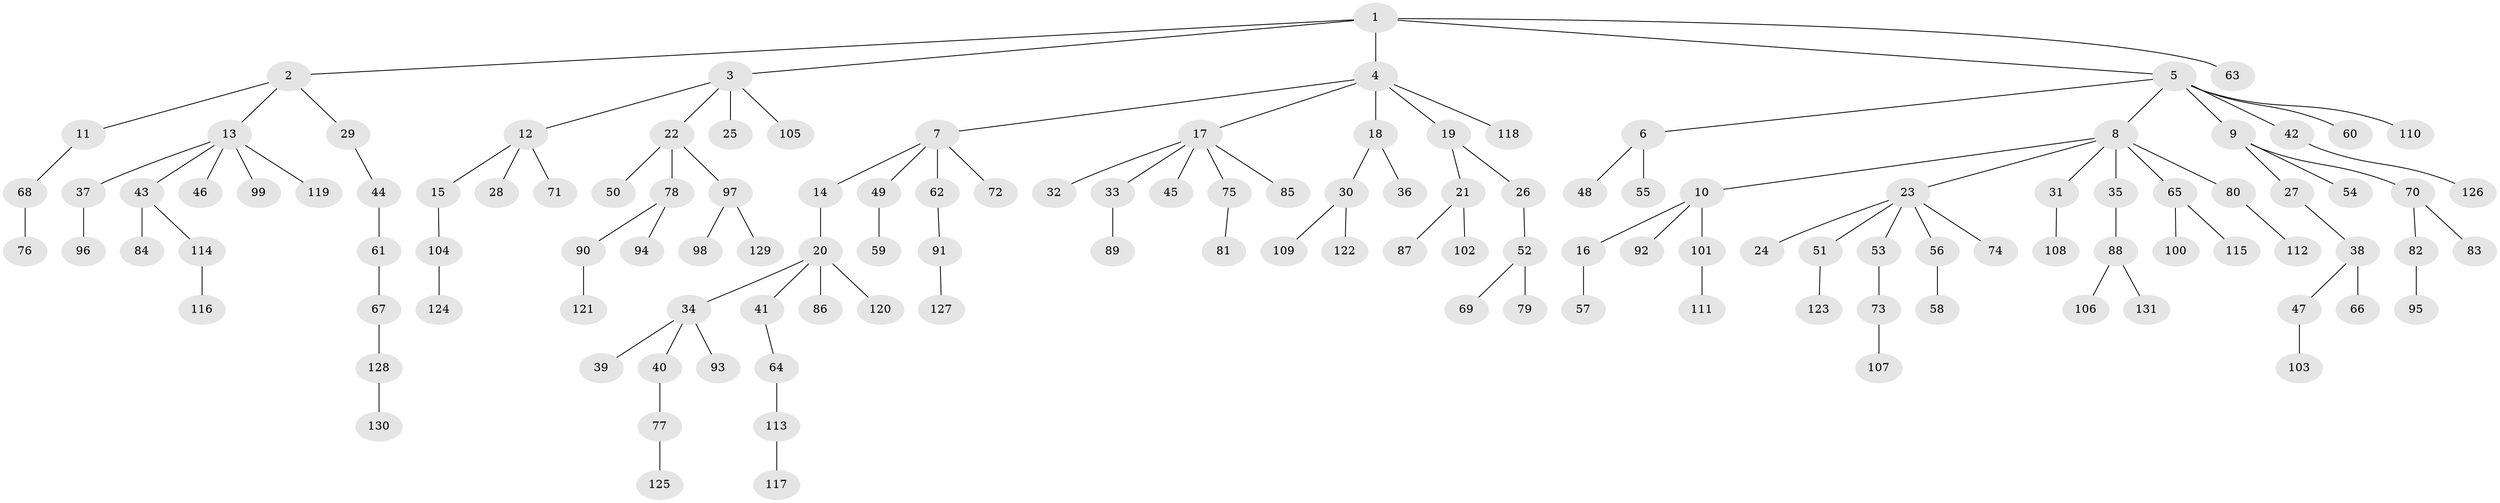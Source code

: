 // Generated by graph-tools (version 1.1) at 2025/02/03/09/25 03:02:20]
// undirected, 131 vertices, 130 edges
graph export_dot {
graph [start="1"]
  node [color=gray90,style=filled];
  1;
  2;
  3;
  4;
  5;
  6;
  7;
  8;
  9;
  10;
  11;
  12;
  13;
  14;
  15;
  16;
  17;
  18;
  19;
  20;
  21;
  22;
  23;
  24;
  25;
  26;
  27;
  28;
  29;
  30;
  31;
  32;
  33;
  34;
  35;
  36;
  37;
  38;
  39;
  40;
  41;
  42;
  43;
  44;
  45;
  46;
  47;
  48;
  49;
  50;
  51;
  52;
  53;
  54;
  55;
  56;
  57;
  58;
  59;
  60;
  61;
  62;
  63;
  64;
  65;
  66;
  67;
  68;
  69;
  70;
  71;
  72;
  73;
  74;
  75;
  76;
  77;
  78;
  79;
  80;
  81;
  82;
  83;
  84;
  85;
  86;
  87;
  88;
  89;
  90;
  91;
  92;
  93;
  94;
  95;
  96;
  97;
  98;
  99;
  100;
  101;
  102;
  103;
  104;
  105;
  106;
  107;
  108;
  109;
  110;
  111;
  112;
  113;
  114;
  115;
  116;
  117;
  118;
  119;
  120;
  121;
  122;
  123;
  124;
  125;
  126;
  127;
  128;
  129;
  130;
  131;
  1 -- 2;
  1 -- 3;
  1 -- 4;
  1 -- 5;
  1 -- 63;
  2 -- 11;
  2 -- 13;
  2 -- 29;
  3 -- 12;
  3 -- 22;
  3 -- 25;
  3 -- 105;
  4 -- 7;
  4 -- 17;
  4 -- 18;
  4 -- 19;
  4 -- 118;
  5 -- 6;
  5 -- 8;
  5 -- 9;
  5 -- 42;
  5 -- 60;
  5 -- 110;
  6 -- 48;
  6 -- 55;
  7 -- 14;
  7 -- 49;
  7 -- 62;
  7 -- 72;
  8 -- 10;
  8 -- 23;
  8 -- 31;
  8 -- 35;
  8 -- 65;
  8 -- 80;
  9 -- 27;
  9 -- 54;
  9 -- 70;
  10 -- 16;
  10 -- 92;
  10 -- 101;
  11 -- 68;
  12 -- 15;
  12 -- 28;
  12 -- 71;
  13 -- 37;
  13 -- 43;
  13 -- 46;
  13 -- 99;
  13 -- 119;
  14 -- 20;
  15 -- 104;
  16 -- 57;
  17 -- 32;
  17 -- 33;
  17 -- 45;
  17 -- 75;
  17 -- 85;
  18 -- 30;
  18 -- 36;
  19 -- 21;
  19 -- 26;
  20 -- 34;
  20 -- 41;
  20 -- 86;
  20 -- 120;
  21 -- 87;
  21 -- 102;
  22 -- 50;
  22 -- 78;
  22 -- 97;
  23 -- 24;
  23 -- 51;
  23 -- 53;
  23 -- 56;
  23 -- 74;
  26 -- 52;
  27 -- 38;
  29 -- 44;
  30 -- 109;
  30 -- 122;
  31 -- 108;
  33 -- 89;
  34 -- 39;
  34 -- 40;
  34 -- 93;
  35 -- 88;
  37 -- 96;
  38 -- 47;
  38 -- 66;
  40 -- 77;
  41 -- 64;
  42 -- 126;
  43 -- 84;
  43 -- 114;
  44 -- 61;
  47 -- 103;
  49 -- 59;
  51 -- 123;
  52 -- 69;
  52 -- 79;
  53 -- 73;
  56 -- 58;
  61 -- 67;
  62 -- 91;
  64 -- 113;
  65 -- 100;
  65 -- 115;
  67 -- 128;
  68 -- 76;
  70 -- 82;
  70 -- 83;
  73 -- 107;
  75 -- 81;
  77 -- 125;
  78 -- 90;
  78 -- 94;
  80 -- 112;
  82 -- 95;
  88 -- 106;
  88 -- 131;
  90 -- 121;
  91 -- 127;
  97 -- 98;
  97 -- 129;
  101 -- 111;
  104 -- 124;
  113 -- 117;
  114 -- 116;
  128 -- 130;
}
